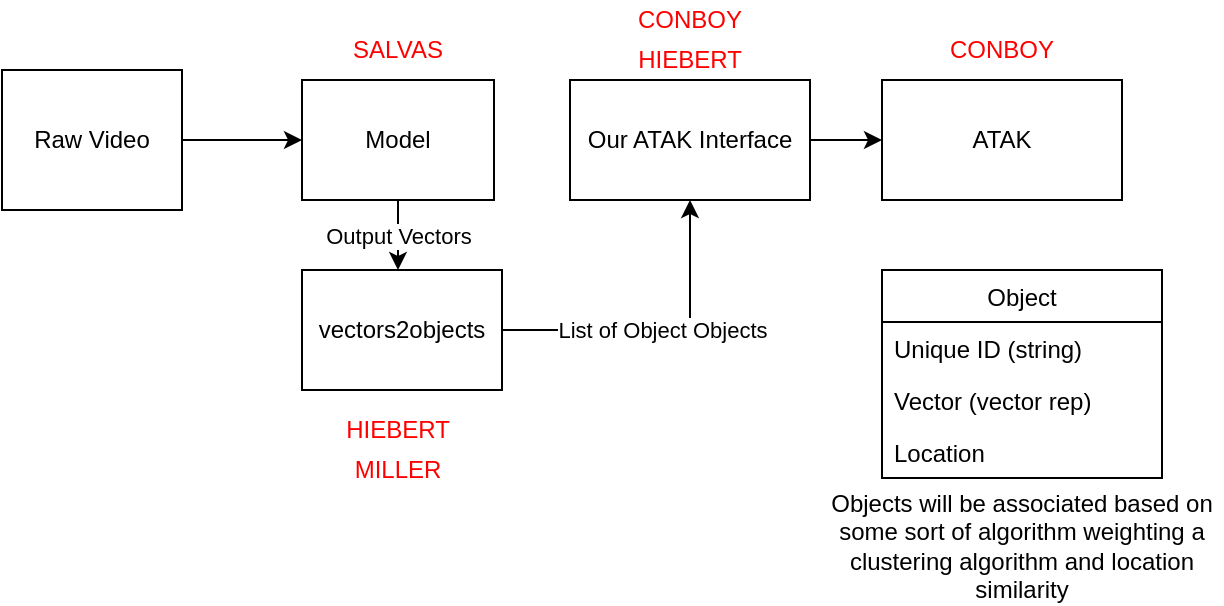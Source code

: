 <mxfile version="12.7.2" type="device"><diagram id="C5RBs43oDa-KdzZeNtuy" name="Page-1"><mxGraphModel dx="932" dy="582" grid="1" gridSize="10" guides="1" tooltips="1" connect="1" arrows="1" fold="1" page="1" pageScale="1" pageWidth="827" pageHeight="1169" math="0" shadow="0"><root><mxCell id="WIyWlLk6GJQsqaUBKTNV-0"/><mxCell id="WIyWlLk6GJQsqaUBKTNV-1" parent="WIyWlLk6GJQsqaUBKTNV-0"/><mxCell id="DV12skWIVK7SkSvknkqW-2" style="edgeStyle=orthogonalEdgeStyle;rounded=0;orthogonalLoop=1;jettySize=auto;html=1;" edge="1" parent="WIyWlLk6GJQsqaUBKTNV-1" source="DV12skWIVK7SkSvknkqW-0" target="DV12skWIVK7SkSvknkqW-3"><mxGeometry relative="1" as="geometry"><mxPoint x="290" y="195" as="targetPoint"/></mxGeometry></mxCell><mxCell id="DV12skWIVK7SkSvknkqW-0" value="Raw Video" style="rounded=0;whiteSpace=wrap;html=1;" vertex="1" parent="WIyWlLk6GJQsqaUBKTNV-1"><mxGeometry x="130" y="160" width="90" height="70" as="geometry"/></mxCell><mxCell id="DV12skWIVK7SkSvknkqW-4" value="Output Vectors&lt;br&gt;" style="edgeStyle=orthogonalEdgeStyle;rounded=0;orthogonalLoop=1;jettySize=auto;html=1;" edge="1" parent="WIyWlLk6GJQsqaUBKTNV-1" source="DV12skWIVK7SkSvknkqW-3"><mxGeometry relative="1" as="geometry"><mxPoint x="328" y="260" as="targetPoint"/></mxGeometry></mxCell><mxCell id="DV12skWIVK7SkSvknkqW-3" value="Model" style="rounded=0;whiteSpace=wrap;html=1;" vertex="1" parent="WIyWlLk6GJQsqaUBKTNV-1"><mxGeometry x="280" y="165" width="96" height="60" as="geometry"/></mxCell><mxCell id="DV12skWIVK7SkSvknkqW-7" value="List of Object Objects" style="edgeStyle=orthogonalEdgeStyle;rounded=0;orthogonalLoop=1;jettySize=auto;html=1;entryX=0.5;entryY=1;entryDx=0;entryDy=0;" edge="1" parent="WIyWlLk6GJQsqaUBKTNV-1" source="DV12skWIVK7SkSvknkqW-5" target="DV12skWIVK7SkSvknkqW-8"><mxGeometry relative="1" as="geometry"><mxPoint x="480" y="230" as="targetPoint"/></mxGeometry></mxCell><mxCell id="DV12skWIVK7SkSvknkqW-5" value="vectors2objects" style="rounded=0;whiteSpace=wrap;html=1;" vertex="1" parent="WIyWlLk6GJQsqaUBKTNV-1"><mxGeometry x="280" y="260" width="100" height="60" as="geometry"/></mxCell><mxCell id="DV12skWIVK7SkSvknkqW-13" style="edgeStyle=orthogonalEdgeStyle;rounded=0;orthogonalLoop=1;jettySize=auto;html=1;exitX=1;exitY=0.5;exitDx=0;exitDy=0;entryX=0;entryY=0.5;entryDx=0;entryDy=0;" edge="1" parent="WIyWlLk6GJQsqaUBKTNV-1" source="DV12skWIVK7SkSvknkqW-8" target="DV12skWIVK7SkSvknkqW-12"><mxGeometry relative="1" as="geometry"/></mxCell><mxCell id="DV12skWIVK7SkSvknkqW-8" value="Our ATAK Interface" style="rounded=0;whiteSpace=wrap;html=1;" vertex="1" parent="WIyWlLk6GJQsqaUBKTNV-1"><mxGeometry x="414" y="165" width="120" height="60" as="geometry"/></mxCell><mxCell id="DV12skWIVK7SkSvknkqW-12" value="ATAK" style="rounded=0;whiteSpace=wrap;html=1;" vertex="1" parent="WIyWlLk6GJQsqaUBKTNV-1"><mxGeometry x="570" y="165" width="120" height="60" as="geometry"/></mxCell><mxCell id="DV12skWIVK7SkSvknkqW-14" value="SALVAS" style="text;html=1;strokeColor=none;fillColor=none;align=center;verticalAlign=middle;whiteSpace=wrap;rounded=0;fontColor=#FF0000;" vertex="1" parent="WIyWlLk6GJQsqaUBKTNV-1"><mxGeometry x="308" y="140" width="40" height="20" as="geometry"/></mxCell><mxCell id="DV12skWIVK7SkSvknkqW-15" value="HIEBERT" style="text;html=1;strokeColor=none;fillColor=none;align=center;verticalAlign=middle;whiteSpace=wrap;rounded=0;fontColor=#FF0000;" vertex="1" parent="WIyWlLk6GJQsqaUBKTNV-1"><mxGeometry x="308" y="330" width="40" height="20" as="geometry"/></mxCell><mxCell id="DV12skWIVK7SkSvknkqW-16" value="HIEBERT" style="text;html=1;strokeColor=none;fillColor=none;align=center;verticalAlign=middle;whiteSpace=wrap;rounded=0;fontColor=#FF0000;" vertex="1" parent="WIyWlLk6GJQsqaUBKTNV-1"><mxGeometry x="454" y="145" width="40" height="20" as="geometry"/></mxCell><mxCell id="DV12skWIVK7SkSvknkqW-17" value="CONBOY" style="text;html=1;strokeColor=none;fillColor=none;align=center;verticalAlign=middle;whiteSpace=wrap;rounded=0;fontColor=#FF0000;" vertex="1" parent="WIyWlLk6GJQsqaUBKTNV-1"><mxGeometry x="454" y="125" width="40" height="20" as="geometry"/></mxCell><mxCell id="DV12skWIVK7SkSvknkqW-18" value="CONBOY" style="text;html=1;strokeColor=none;fillColor=none;align=center;verticalAlign=middle;whiteSpace=wrap;rounded=0;fontColor=#FF0000;" vertex="1" parent="WIyWlLk6GJQsqaUBKTNV-1"><mxGeometry x="610" y="140" width="40" height="20" as="geometry"/></mxCell><mxCell id="DV12skWIVK7SkSvknkqW-19" value="Object" style="swimlane;fontStyle=0;childLayout=stackLayout;horizontal=1;startSize=26;fillColor=none;horizontalStack=0;resizeParent=1;resizeParentMax=0;resizeLast=0;collapsible=1;marginBottom=0;strokeColor=#000000;fontColor=#000000;" vertex="1" parent="WIyWlLk6GJQsqaUBKTNV-1"><mxGeometry x="570" y="260" width="140" height="104" as="geometry"/></mxCell><mxCell id="DV12skWIVK7SkSvknkqW-20" value="Unique ID (string)" style="text;strokeColor=none;fillColor=none;align=left;verticalAlign=top;spacingLeft=4;spacingRight=4;overflow=hidden;rotatable=0;points=[[0,0.5],[1,0.5]];portConstraint=eastwest;" vertex="1" parent="DV12skWIVK7SkSvknkqW-19"><mxGeometry y="26" width="140" height="26" as="geometry"/></mxCell><mxCell id="DV12skWIVK7SkSvknkqW-21" value="Vector (vector rep)" style="text;strokeColor=none;fillColor=none;align=left;verticalAlign=top;spacingLeft=4;spacingRight=4;overflow=hidden;rotatable=0;points=[[0,0.5],[1,0.5]];portConstraint=eastwest;" vertex="1" parent="DV12skWIVK7SkSvknkqW-19"><mxGeometry y="52" width="140" height="26" as="geometry"/></mxCell><mxCell id="DV12skWIVK7SkSvknkqW-22" value="Location" style="text;strokeColor=none;fillColor=none;align=left;verticalAlign=top;spacingLeft=4;spacingRight=4;overflow=hidden;rotatable=0;points=[[0,0.5],[1,0.5]];portConstraint=eastwest;" vertex="1" parent="DV12skWIVK7SkSvknkqW-19"><mxGeometry y="78" width="140" height="26" as="geometry"/></mxCell><mxCell id="DV12skWIVK7SkSvknkqW-23" value="Objects will be associated based on some sort of algorithm weighting a clustering algorithm and location similarity" style="text;html=1;strokeColor=none;fillColor=none;align=center;verticalAlign=middle;whiteSpace=wrap;rounded=0;fontColor=#000000;" vertex="1" parent="WIyWlLk6GJQsqaUBKTNV-1"><mxGeometry x="540" y="370" width="200" height="56" as="geometry"/></mxCell><mxCell id="DV12skWIVK7SkSvknkqW-24" value="MILLER" style="text;html=1;strokeColor=none;fillColor=none;align=center;verticalAlign=middle;whiteSpace=wrap;rounded=0;fontColor=#FF0000;" vertex="1" parent="WIyWlLk6GJQsqaUBKTNV-1"><mxGeometry x="308" y="350" width="40" height="20" as="geometry"/></mxCell></root></mxGraphModel></diagram></mxfile>